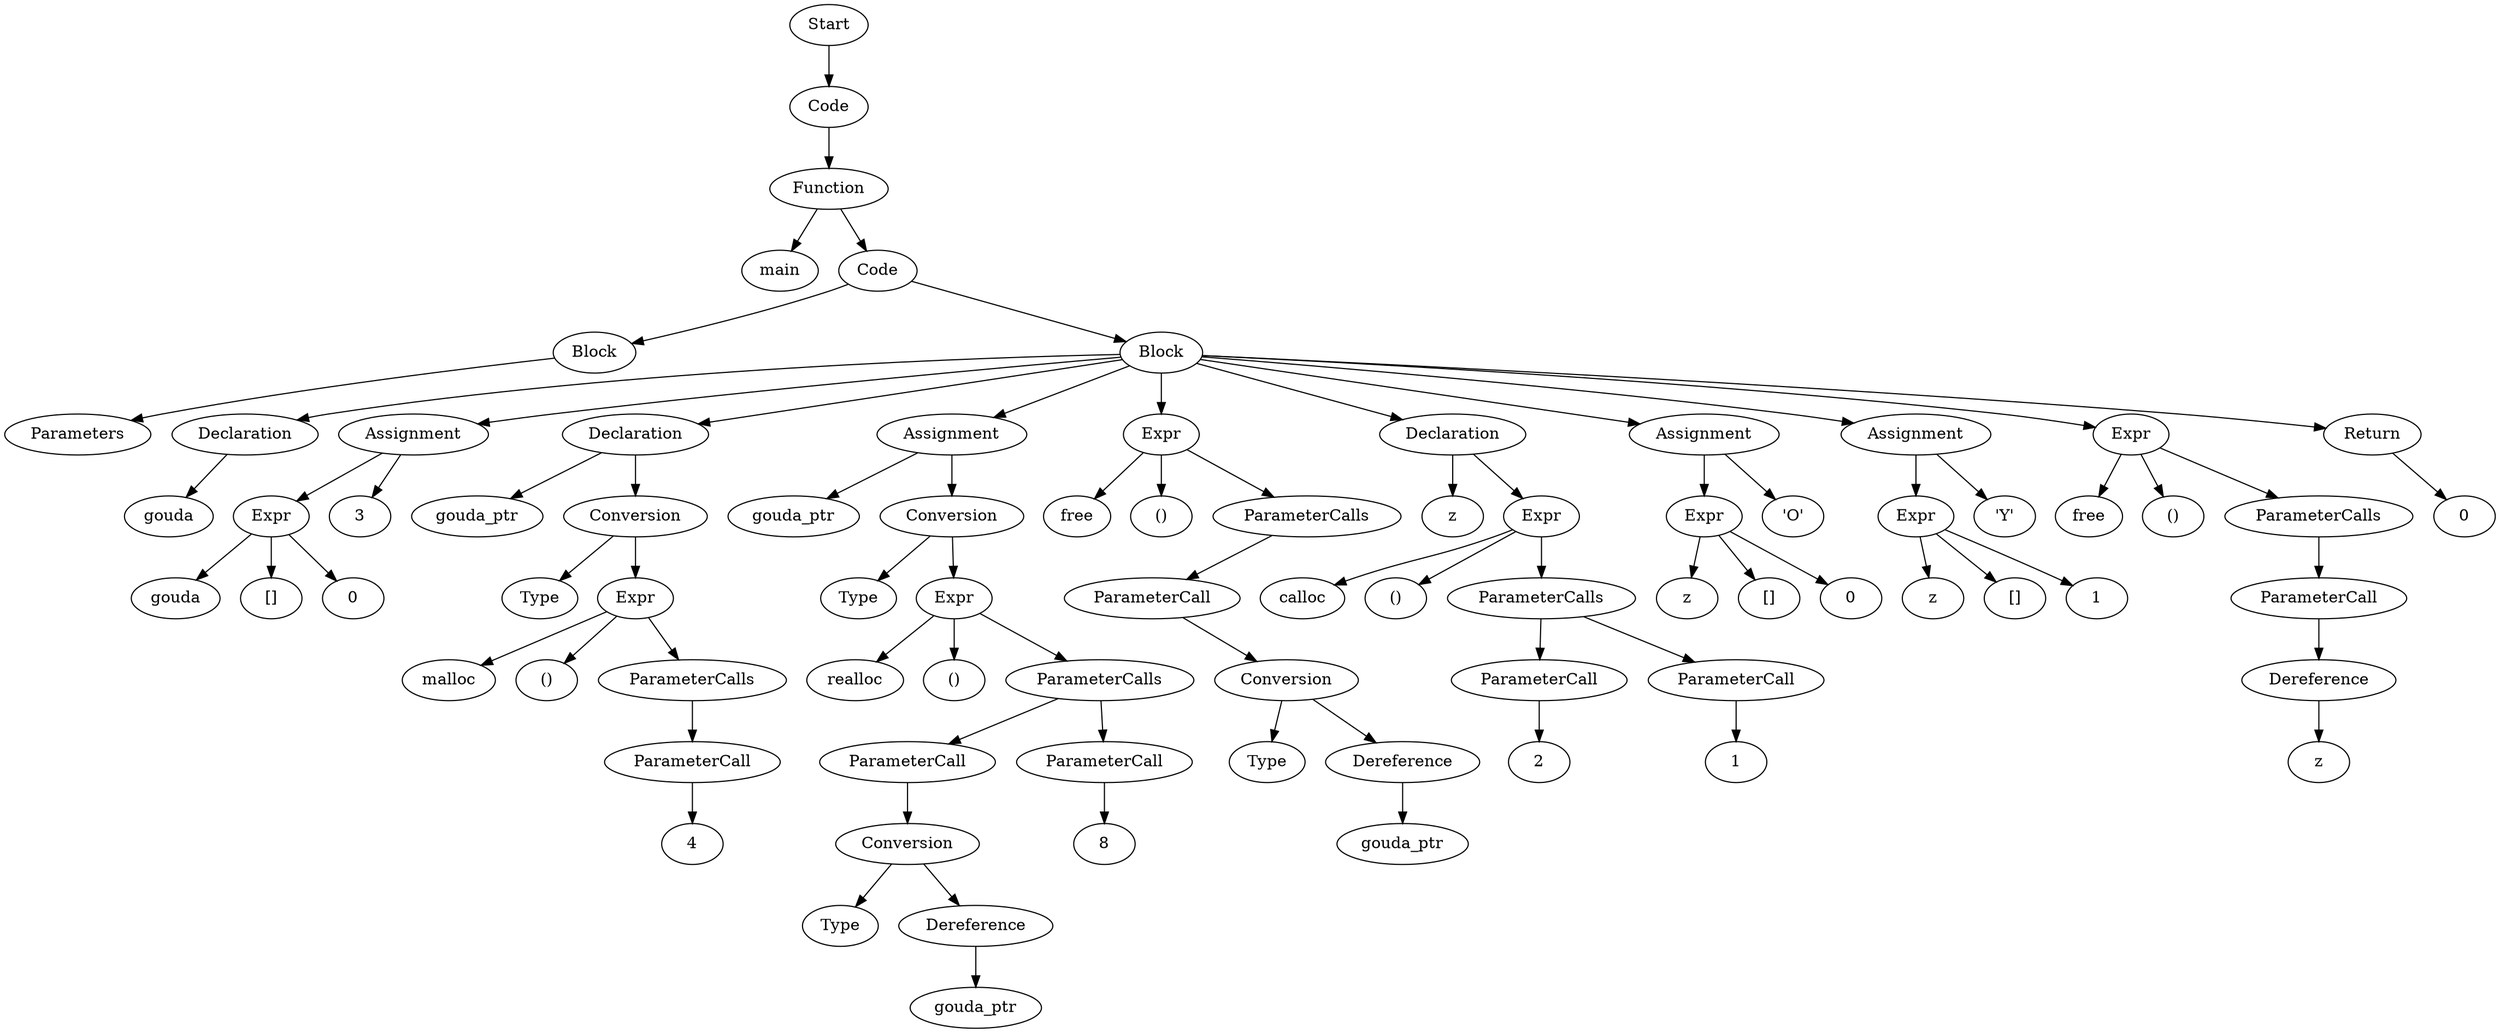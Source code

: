 digraph AST {
  "135951641473760" [label="Start"];
  "135951641473760" -> "135951641476496";
  "135951641476496" [label="Code"];
  "135951641476496" -> "135951641579184";
  "135951641579184" [label="Function"];
  "135951641579184" -> "135951641577744";
  "135951641579184" -> "135951641589408";
  "135951641577744" [label="main"];
  "135951641589408" [label="Code"];
  "135951641589408" -> "135951641182752";
  "135951641589408" -> "135951641188416";
  "135951641182752" [label="Block"];
  "135951641182752" -> "135951641585280";
  "135951641585280" [label="Parameters"];
  "135951641188416" [label="Block"];
  "135951641188416" -> "135951641578080";
  "135951641188416" -> "135951641586816";
  "135951641188416" -> "135951641191632";
  "135951641188416" -> "135951641192736";
  "135951641188416" -> "135951639653264";
  "135951641188416" -> "135951639652592";
  "135951641188416" -> "135951639643760";
  "135951641188416" -> "135951639792464";
  "135951641188416" -> "135951639801536";
  "135951641188416" -> "135951639805472";
  "135951641578080" [label="Declaration"];
  "135951641578080" -> "135951641577216";
  "135951641577216" [label="gouda"];
  "135951641586816" [label="Assignment"];
  "135951641586816" -> "135951641578992";
  "135951641586816" -> "135951641187888";
  "135951641578992" [label="Expr"];
  "135951641578992" -> "135951641193984";
  "135951641578992" -> "135951641185632";
  "135951641578992" -> "135951641188176";
  "135951641193984" [label="gouda"];
  "135951641185632" [label="[]"];
  "135951641188176" [label="0"];
  "135951641187888" [label="3"];
  "135951641191632" [label="Declaration"];
  "135951641191632" -> "135951641189712";
  "135951641191632" -> "135951641183856";
  "135951641189712" [label="gouda_ptr"];
  "135951641183856" [label="Conversion"];
  "135951641183856" -> "135951639648176";
  "135951641183856" -> "135951641194800";
  "135951639648176" [label="Type"];
  "135951641194800" [label="Expr"];
  "135951641194800" -> "135951641191152";
  "135951641194800" -> "135951639649328";
  "135951641194800" -> "135951641188608";
  "135951641191152" [label="malloc"];
  "135951639649328" [label="()"];
  "135951641188608" [label="ParameterCalls"];
  "135951641188608" -> "135951641182464";
  "135951641182464" [label="ParameterCall"];
  "135951641182464" -> "135951639642320";
  "135951639642320" [label="4"];
  "135951641192736" [label="Assignment"];
  "135951641192736" -> "135951639652160";
  "135951641192736" -> "135951641195616";
  "135951639652160" [label="gouda_ptr"];
  "135951641195616" [label="Conversion"];
  "135951641195616" -> "135951641191680";
  "135951641195616" -> "135951639647936";
  "135951641191680" [label="Type"];
  "135951639647936" [label="Expr"];
  "135951639647936" -> "135951639647984";
  "135951639647936" -> "135951639654416";
  "135951639647936" -> "135951639645776";
  "135951639647984" [label="realloc"];
  "135951639654416" [label="()"];
  "135951639645776" [label="ParameterCalls"];
  "135951639645776" -> "135951639651008";
  "135951639645776" -> "135951639644048";
  "135951639651008" [label="ParameterCall"];
  "135951639651008" -> "135951641190480";
  "135951641190480" [label="Conversion"];
  "135951641190480" -> "135951641192976";
  "135951641190480" -> "135951641186160";
  "135951641192976" [label="Type"];
  "135951641186160" [label="Dereference"];
  "135951641186160" -> "135951639644864";
  "135951639644864" [label="gouda_ptr"];
  "135951639644048" [label="ParameterCall"];
  "135951639644048" -> "135951641182416";
  "135951641182416" [label="8"];
  "135951639653264" [label="Expr"];
  "135951639653264" -> "135951639643664";
  "135951639653264" -> "135951639650000";
  "135951639653264" -> "135951639653552";
  "135951639643664" [label="free"];
  "135951639650000" [label="()"];
  "135951639653552" [label="ParameterCalls"];
  "135951639653552" -> "135951639655328";
  "135951639655328" [label="ParameterCall"];
  "135951639655328" -> "135951641186208";
  "135951641186208" [label="Conversion"];
  "135951641186208" -> "135951641188032";
  "135951641186208" -> "135951641193408";
  "135951641188032" [label="Type"];
  "135951641193408" [label="Dereference"];
  "135951641193408" -> "135951639654368";
  "135951639654368" [label="gouda_ptr"];
  "135951639652592" [label="Declaration"];
  "135951639652592" -> "135951639645008";
  "135951639652592" -> "135951639642224";
  "135951639645008" [label="z"];
  "135951639642224" [label="Expr"];
  "135951639642224" -> "135951639649952";
  "135951639642224" -> "135951639650864";
  "135951639642224" -> "135951639652112";
  "135951639649952" [label="calloc"];
  "135951639650864" [label="()"];
  "135951639652112" [label="ParameterCalls"];
  "135951639652112" -> "135951639646688";
  "135951639652112" -> "135951639645440";
  "135951639646688" [label="ParameterCall"];
  "135951639646688" -> "135951639655424";
  "135951639655424" [label="2"];
  "135951639645440" [label="ParameterCall"];
  "135951639645440" -> "135951639648656";
  "135951639648656" [label="1"];
  "135951639643760" [label="Assignment"];
  "135951639643760" -> "135951639648992";
  "135951639643760" -> "135951639790352";
  "135951639648992" [label="Expr"];
  "135951639648992" -> "135951639655616";
  "135951639648992" -> "135951639649232";
  "135951639648992" -> "135951639651248";
  "135951639655616" [label="z"];
  "135951639649232" [label="[]"];
  "135951639651248" [label="0"];
  "135951639790352" [label="'O'"];
  "135951639792464" [label="Assignment"];
  "135951639792464" -> "135951639654176";
  "135951639792464" -> "135951639792512";
  "135951639654176" [label="Expr"];
  "135951639654176" -> "135951639795872";
  "135951639654176" -> "135951639654800";
  "135951639654176" -> "135951639791408";
  "135951639795872" [label="z"];
  "135951639654800" [label="[]"];
  "135951639791408" [label="1"];
  "135951639792512" [label="'Y'"];
  "135951639801536" [label="Expr"];
  "135951639801536" -> "135951639793664";
  "135951639801536" -> "135951639646928";
  "135951639801536" -> "135951639800960";
  "135951639793664" [label="free"];
  "135951639646928" [label="()"];
  "135951639800960" [label="ParameterCalls"];
  "135951639800960" -> "135951639799280";
  "135951639799280" [label="ParameterCall"];
  "135951639799280" -> "135951641189808";
  "135951641189808" [label="Dereference"];
  "135951641189808" -> "135951639802256";
  "135951639802256" [label="z"];
  "135951639805472" [label="Return"];
  "135951639805472" -> "135951639804752";
  "135951639804752" [label="0"];
}
